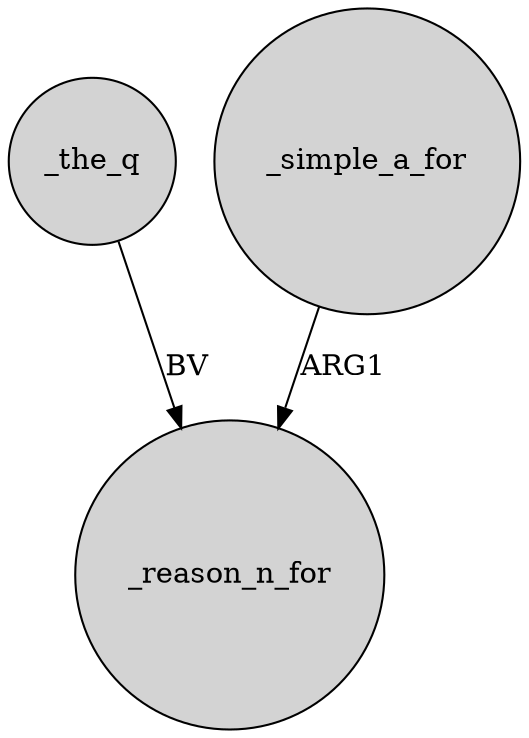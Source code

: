 digraph {
	node [shape=circle style=filled]
	_the_q -> _reason_n_for [label=BV]
	_simple_a_for -> _reason_n_for [label=ARG1]
}

